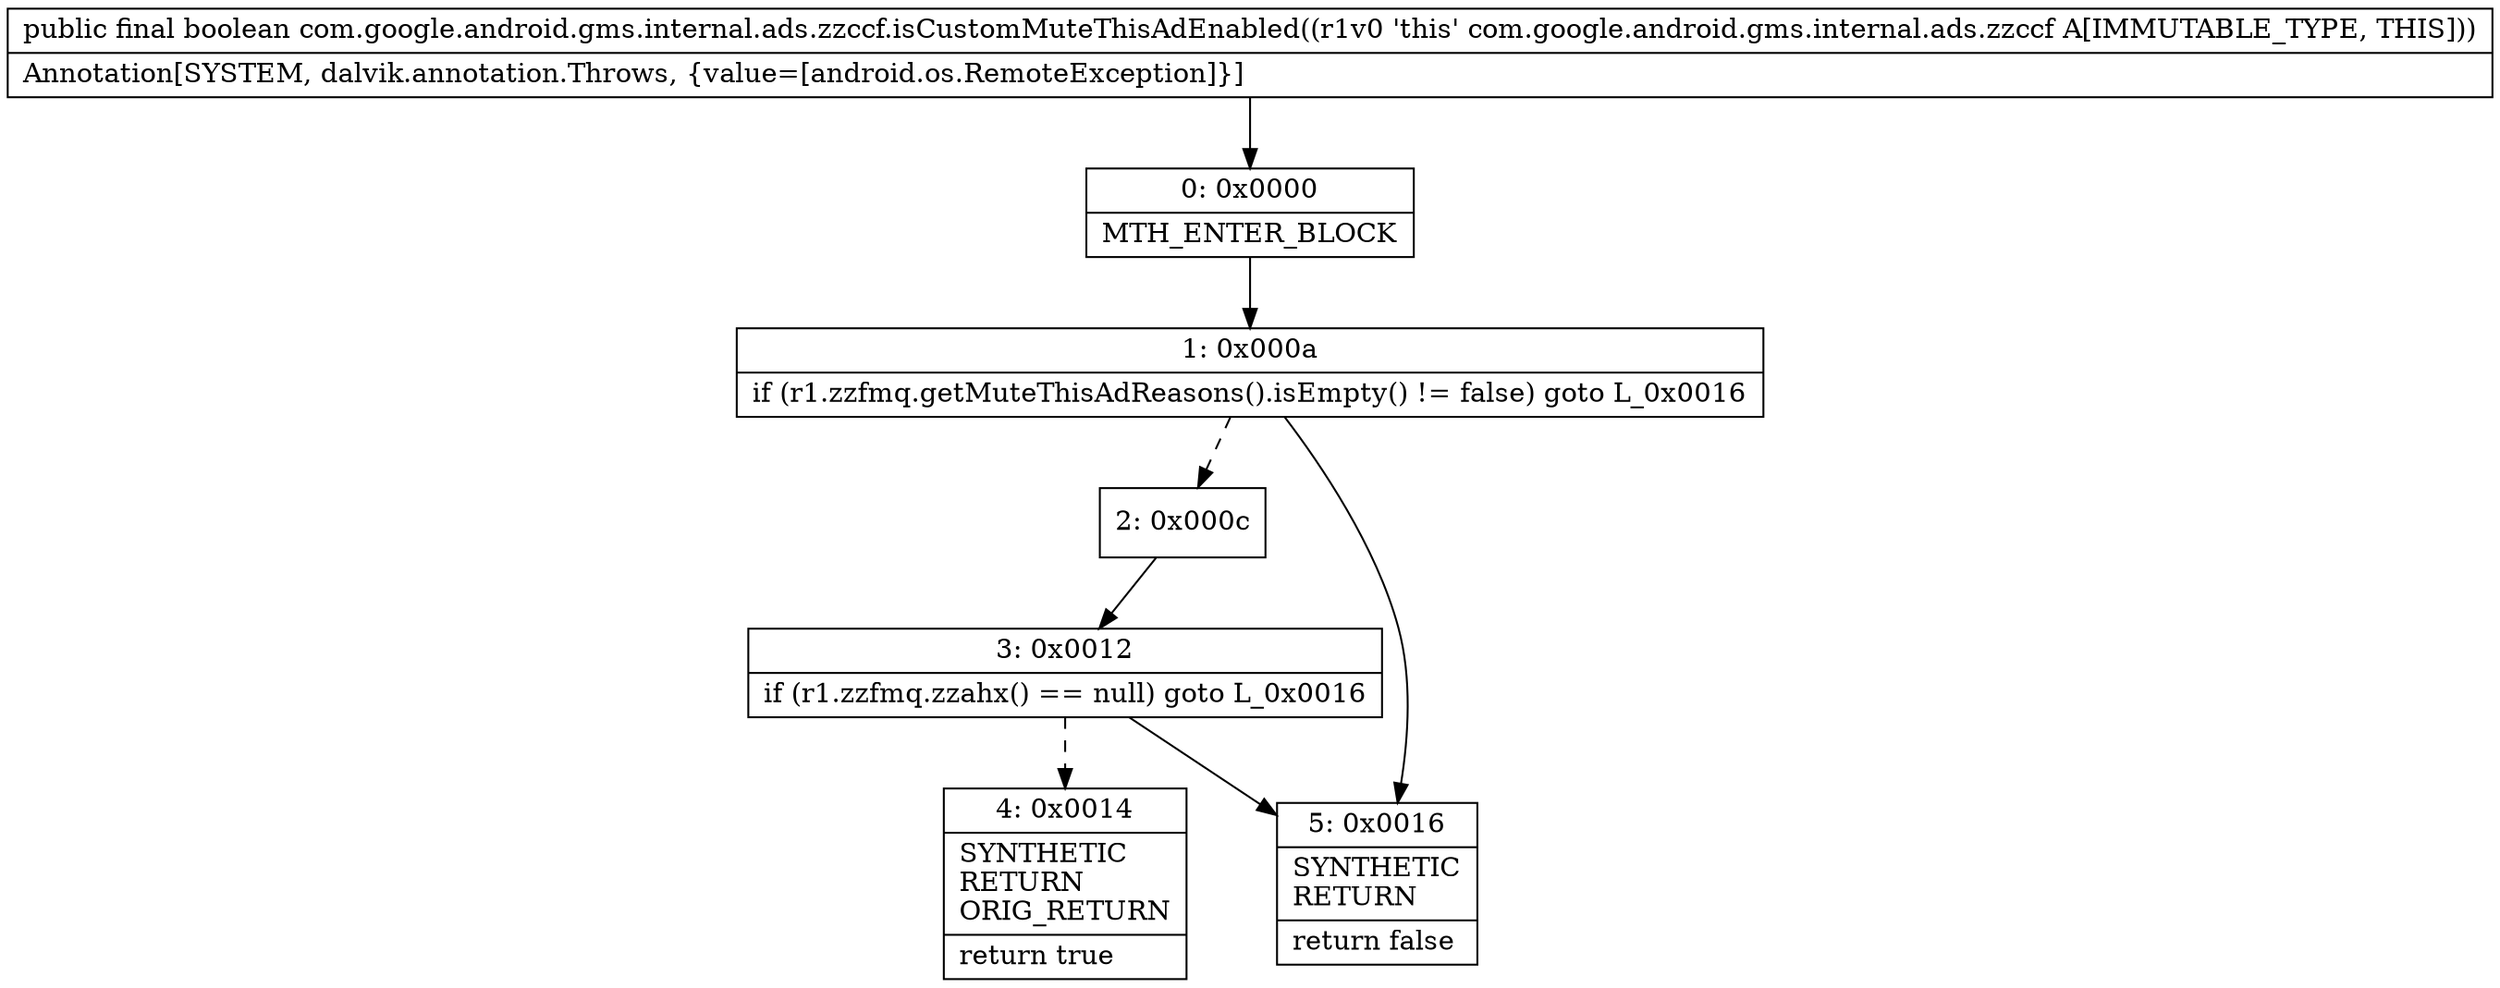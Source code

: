 digraph "CFG forcom.google.android.gms.internal.ads.zzccf.isCustomMuteThisAdEnabled()Z" {
Node_0 [shape=record,label="{0\:\ 0x0000|MTH_ENTER_BLOCK\l}"];
Node_1 [shape=record,label="{1\:\ 0x000a|if (r1.zzfmq.getMuteThisAdReasons().isEmpty() != false) goto L_0x0016\l}"];
Node_2 [shape=record,label="{2\:\ 0x000c}"];
Node_3 [shape=record,label="{3\:\ 0x0012|if (r1.zzfmq.zzahx() == null) goto L_0x0016\l}"];
Node_4 [shape=record,label="{4\:\ 0x0014|SYNTHETIC\lRETURN\lORIG_RETURN\l|return true\l}"];
Node_5 [shape=record,label="{5\:\ 0x0016|SYNTHETIC\lRETURN\l|return false\l}"];
MethodNode[shape=record,label="{public final boolean com.google.android.gms.internal.ads.zzccf.isCustomMuteThisAdEnabled((r1v0 'this' com.google.android.gms.internal.ads.zzccf A[IMMUTABLE_TYPE, THIS]))  | Annotation[SYSTEM, dalvik.annotation.Throws, \{value=[android.os.RemoteException]\}]\l}"];
MethodNode -> Node_0;
Node_0 -> Node_1;
Node_1 -> Node_2[style=dashed];
Node_1 -> Node_5;
Node_2 -> Node_3;
Node_3 -> Node_4[style=dashed];
Node_3 -> Node_5;
}

